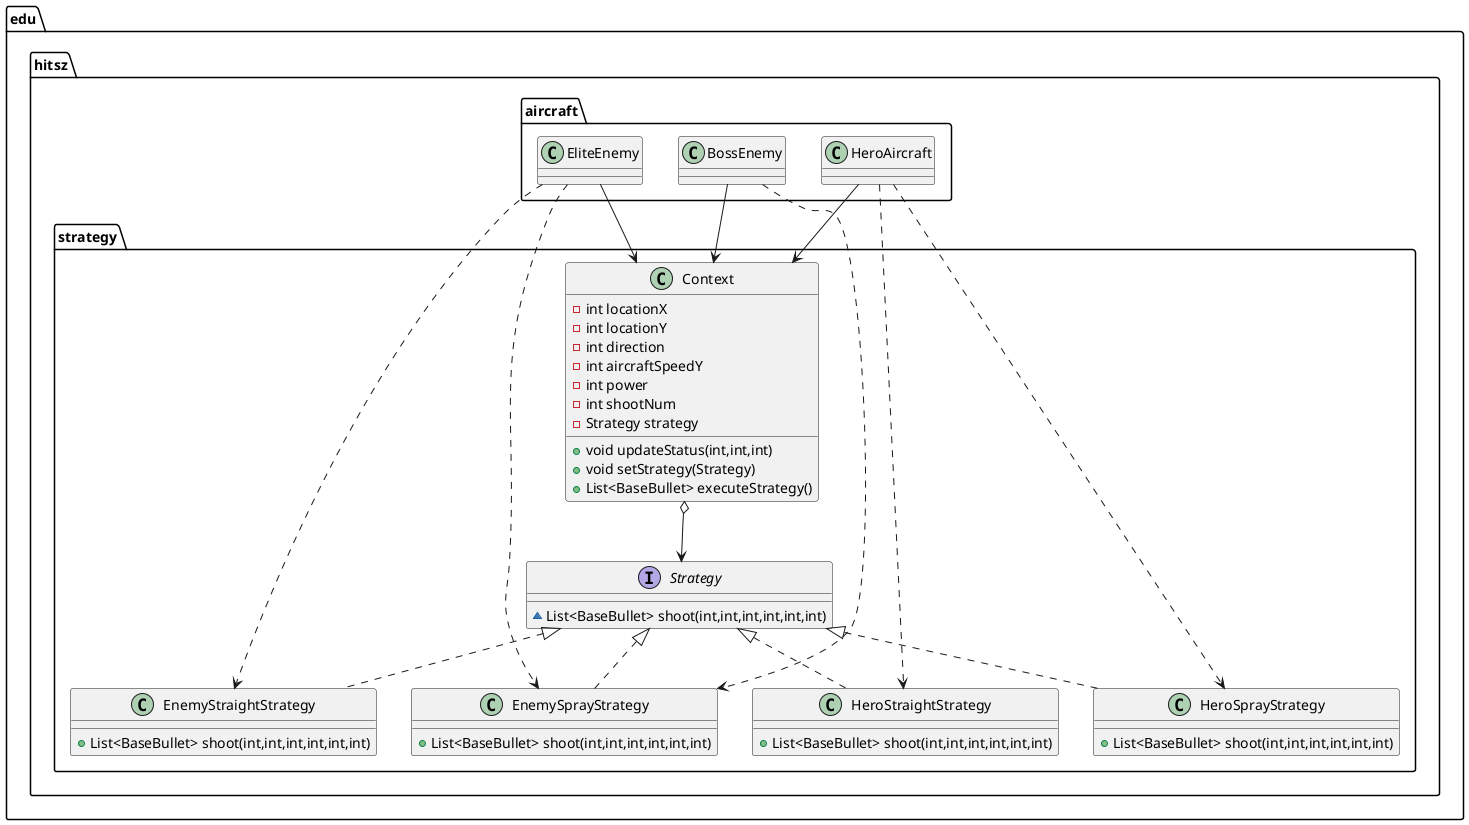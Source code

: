 @startuml
class edu.hitsz.aircraft.EliteEnemy
class edu.hitsz.aircraft.BossEnemy
class edu.hitsz.aircraft.HeroAircraft

class edu.hitsz.strategy.HeroStraightStrategy {
+ List<BaseBullet> shoot(int,int,int,int,int,int)
}
interface edu.hitsz.strategy.Strategy {
~ List<BaseBullet> shoot(int,int,int,int,int,int)
}
class edu.hitsz.strategy.EnemySprayStrategy {
+ List<BaseBullet> shoot(int,int,int,int,int,int)
}
class edu.hitsz.strategy.EnemyStraightStrategy {
+ List<BaseBullet> shoot(int,int,int,int,int,int)
}
class edu.hitsz.strategy.Context {
- int locationX
- int locationY
- int direction
- int aircraftSpeedY
- int power
- int shootNum
- Strategy strategy
+ void updateStatus(int,int,int)
+ void setStrategy(Strategy)
+ List<BaseBullet> executeStrategy()
}
class edu.hitsz.strategy.HeroSprayStrategy {
+ List<BaseBullet> shoot(int,int,int,int,int,int)
}


edu.hitsz.strategy.Strategy <|.. edu.hitsz.strategy.HeroStraightStrategy
edu.hitsz.strategy.Strategy <|.. edu.hitsz.strategy.EnemySprayStrategy
edu.hitsz.strategy.Strategy <|.. edu.hitsz.strategy.EnemyStraightStrategy
edu.hitsz.strategy.Strategy <|.. edu.hitsz.strategy.HeroSprayStrategy
edu.hitsz.strategy.Context o--> edu.hitsz.strategy.Strategy
edu.hitsz.aircraft.BossEnemy --> edu.hitsz.strategy.Context
edu.hitsz.aircraft.EliteEnemy --> edu.hitsz.strategy.Context
edu.hitsz.aircraft.HeroAircraft --> edu.hitsz.strategy.Context
edu.hitsz.aircraft.BossEnemy ..> edu.hitsz.strategy.EnemySprayStrategy
edu.hitsz.aircraft.EliteEnemy ..> edu.hitsz.strategy.EnemySprayStrategy
edu.hitsz.aircraft.EliteEnemy ..> edu.hitsz.strategy.EnemyStraightStrategy
edu.hitsz.aircraft.HeroAircraft ..> edu.hitsz.strategy.HeroStraightStrategy
edu.hitsz.aircraft.HeroAircraft ..> edu.hitsz.strategy.HeroSprayStrategy
@enduml
